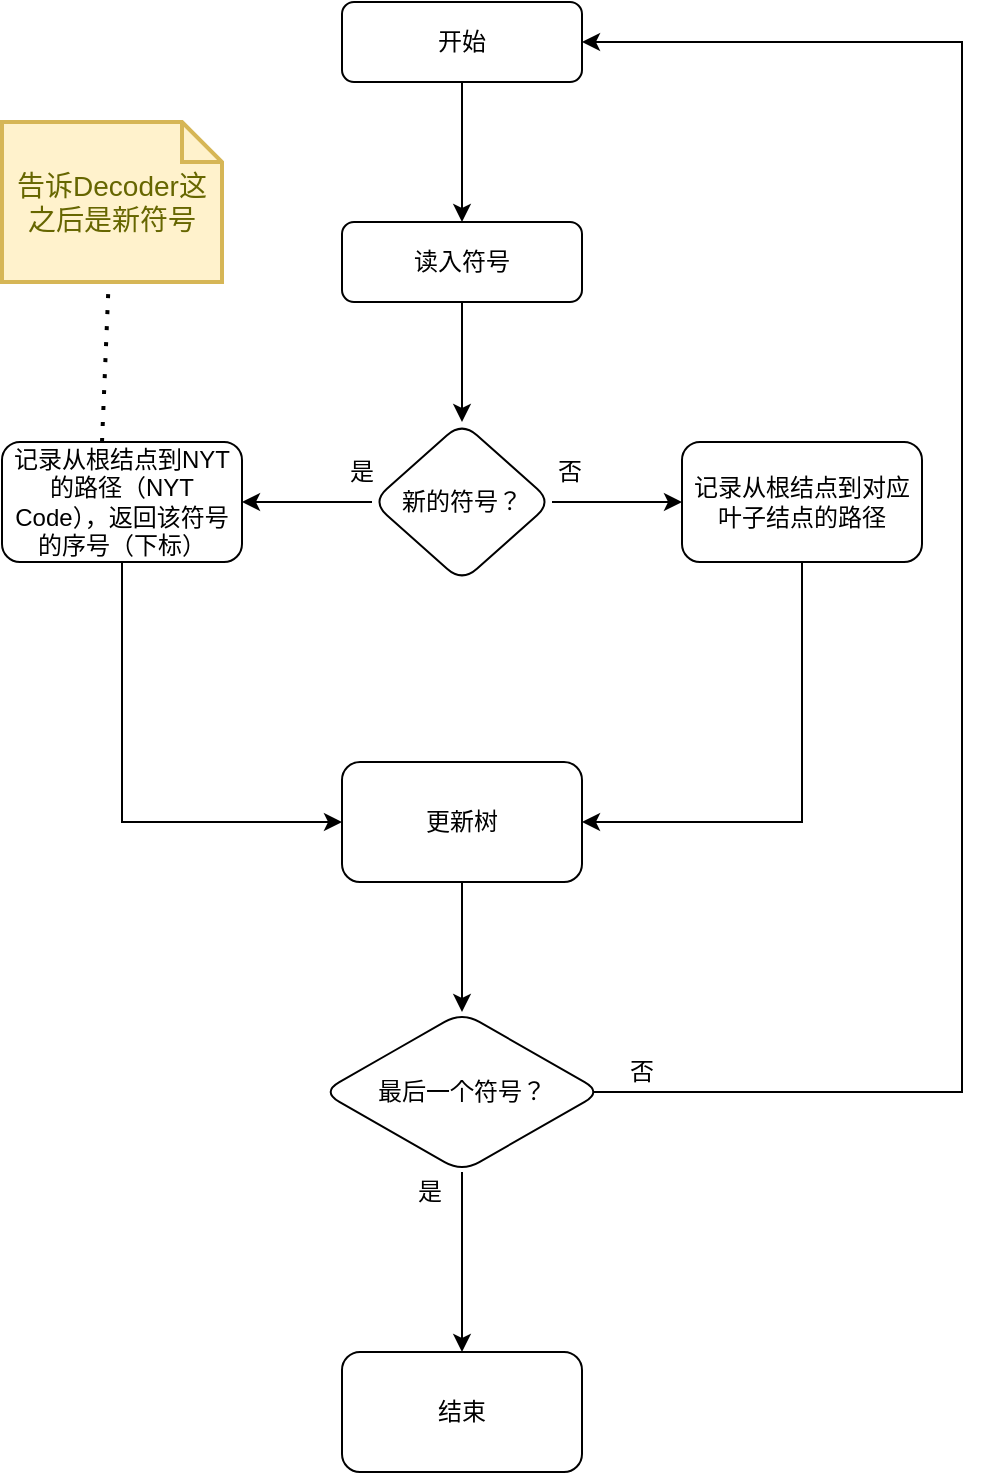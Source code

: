 <mxfile version="22.0.3" type="device">
  <diagram id="C5RBs43oDa-KdzZeNtuy" name="Page-1">
    <mxGraphModel dx="510" dy="687" grid="1" gridSize="10" guides="1" tooltips="1" connect="1" arrows="1" fold="1" page="1" pageScale="1" pageWidth="827" pageHeight="1169" math="0" shadow="0">
      <root>
        <mxCell id="WIyWlLk6GJQsqaUBKTNV-0" />
        <mxCell id="WIyWlLk6GJQsqaUBKTNV-1" parent="WIyWlLk6GJQsqaUBKTNV-0" />
        <mxCell id="IMW4tmONL_RiJi6bUr-S-1" value="" style="edgeStyle=orthogonalEdgeStyle;rounded=0;orthogonalLoop=1;jettySize=auto;html=1;" edge="1" parent="WIyWlLk6GJQsqaUBKTNV-1" source="WIyWlLk6GJQsqaUBKTNV-3" target="IMW4tmONL_RiJi6bUr-S-0">
          <mxGeometry relative="1" as="geometry" />
        </mxCell>
        <mxCell id="WIyWlLk6GJQsqaUBKTNV-3" value="开始" style="rounded=1;whiteSpace=wrap;html=1;fontSize=12;glass=0;strokeWidth=1;shadow=0;" parent="WIyWlLk6GJQsqaUBKTNV-1" vertex="1">
          <mxGeometry x="330" y="80" width="120" height="40" as="geometry" />
        </mxCell>
        <mxCell id="IMW4tmONL_RiJi6bUr-S-3" value="" style="edgeStyle=orthogonalEdgeStyle;rounded=0;orthogonalLoop=1;jettySize=auto;html=1;" edge="1" parent="WIyWlLk6GJQsqaUBKTNV-1" source="IMW4tmONL_RiJi6bUr-S-0" target="IMW4tmONL_RiJi6bUr-S-2">
          <mxGeometry relative="1" as="geometry" />
        </mxCell>
        <mxCell id="IMW4tmONL_RiJi6bUr-S-0" value="读入符号" style="whiteSpace=wrap;html=1;rounded=1;glass=0;strokeWidth=1;shadow=0;" vertex="1" parent="WIyWlLk6GJQsqaUBKTNV-1">
          <mxGeometry x="330" y="190" width="120" height="40" as="geometry" />
        </mxCell>
        <mxCell id="IMW4tmONL_RiJi6bUr-S-5" value="" style="edgeStyle=orthogonalEdgeStyle;rounded=0;orthogonalLoop=1;jettySize=auto;html=1;" edge="1" parent="WIyWlLk6GJQsqaUBKTNV-1" source="IMW4tmONL_RiJi6bUr-S-2" target="IMW4tmONL_RiJi6bUr-S-4">
          <mxGeometry relative="1" as="geometry" />
        </mxCell>
        <mxCell id="IMW4tmONL_RiJi6bUr-S-7" value="" style="edgeStyle=orthogonalEdgeStyle;rounded=0;orthogonalLoop=1;jettySize=auto;html=1;" edge="1" parent="WIyWlLk6GJQsqaUBKTNV-1" source="IMW4tmONL_RiJi6bUr-S-2" target="IMW4tmONL_RiJi6bUr-S-6">
          <mxGeometry relative="1" as="geometry" />
        </mxCell>
        <mxCell id="IMW4tmONL_RiJi6bUr-S-2" value="新的符号？" style="rhombus;whiteSpace=wrap;html=1;rounded=1;glass=0;strokeWidth=1;shadow=0;" vertex="1" parent="WIyWlLk6GJQsqaUBKTNV-1">
          <mxGeometry x="345" y="290" width="90" height="80" as="geometry" />
        </mxCell>
        <mxCell id="IMW4tmONL_RiJi6bUr-S-13" style="edgeStyle=orthogonalEdgeStyle;rounded=0;orthogonalLoop=1;jettySize=auto;html=1;exitX=0.5;exitY=1;exitDx=0;exitDy=0;entryX=1;entryY=0.5;entryDx=0;entryDy=0;" edge="1" parent="WIyWlLk6GJQsqaUBKTNV-1" source="IMW4tmONL_RiJi6bUr-S-4" target="IMW4tmONL_RiJi6bUr-S-10">
          <mxGeometry relative="1" as="geometry" />
        </mxCell>
        <mxCell id="IMW4tmONL_RiJi6bUr-S-4" value="记录从根结点到对应叶子结点的路径" style="rounded=1;whiteSpace=wrap;html=1;glass=0;strokeWidth=1;shadow=0;" vertex="1" parent="WIyWlLk6GJQsqaUBKTNV-1">
          <mxGeometry x="500" y="300" width="120" height="60" as="geometry" />
        </mxCell>
        <mxCell id="IMW4tmONL_RiJi6bUr-S-12" style="edgeStyle=orthogonalEdgeStyle;rounded=0;orthogonalLoop=1;jettySize=auto;html=1;exitX=0.5;exitY=1;exitDx=0;exitDy=0;entryX=0;entryY=0.5;entryDx=0;entryDy=0;" edge="1" parent="WIyWlLk6GJQsqaUBKTNV-1" source="IMW4tmONL_RiJi6bUr-S-6" target="IMW4tmONL_RiJi6bUr-S-10">
          <mxGeometry relative="1" as="geometry" />
        </mxCell>
        <mxCell id="IMW4tmONL_RiJi6bUr-S-6" value="记录从根结点到NYT的路径（NYT Code），返回该符号的序号（下标）" style="whiteSpace=wrap;html=1;rounded=1;glass=0;strokeWidth=1;shadow=0;" vertex="1" parent="WIyWlLk6GJQsqaUBKTNV-1">
          <mxGeometry x="160" y="300" width="120" height="60" as="geometry" />
        </mxCell>
        <mxCell id="IMW4tmONL_RiJi6bUr-S-8" value="" style="endArrow=none;dashed=1;html=1;dashPattern=1 3;strokeWidth=2;rounded=0;" edge="1" parent="WIyWlLk6GJQsqaUBKTNV-1" target="IMW4tmONL_RiJi6bUr-S-9">
          <mxGeometry width="50" height="50" relative="1" as="geometry">
            <mxPoint x="210" y="300" as="sourcePoint" />
            <mxPoint x="220" y="220" as="targetPoint" />
          </mxGeometry>
        </mxCell>
        <mxCell id="IMW4tmONL_RiJi6bUr-S-9" value="告诉Decoder这之后是新符号" style="shape=note;strokeWidth=2;fontSize=14;size=20;whiteSpace=wrap;html=1;fillColor=#fff2cc;strokeColor=#d6b656;fontColor=#666600;" vertex="1" parent="WIyWlLk6GJQsqaUBKTNV-1">
          <mxGeometry x="160" y="140" width="110.0" height="80" as="geometry" />
        </mxCell>
        <mxCell id="IMW4tmONL_RiJi6bUr-S-15" value="" style="edgeStyle=orthogonalEdgeStyle;rounded=0;orthogonalLoop=1;jettySize=auto;html=1;" edge="1" parent="WIyWlLk6GJQsqaUBKTNV-1" source="IMW4tmONL_RiJi6bUr-S-10" target="IMW4tmONL_RiJi6bUr-S-14">
          <mxGeometry relative="1" as="geometry" />
        </mxCell>
        <mxCell id="IMW4tmONL_RiJi6bUr-S-10" value="更新树" style="whiteSpace=wrap;html=1;rounded=1;glass=0;strokeWidth=1;shadow=0;" vertex="1" parent="WIyWlLk6GJQsqaUBKTNV-1">
          <mxGeometry x="330" y="460" width="120" height="60" as="geometry" />
        </mxCell>
        <mxCell id="IMW4tmONL_RiJi6bUr-S-17" value="" style="edgeStyle=orthogonalEdgeStyle;rounded=0;orthogonalLoop=1;jettySize=auto;html=1;" edge="1" parent="WIyWlLk6GJQsqaUBKTNV-1" source="IMW4tmONL_RiJi6bUr-S-14" target="IMW4tmONL_RiJi6bUr-S-16">
          <mxGeometry relative="1" as="geometry" />
        </mxCell>
        <mxCell id="IMW4tmONL_RiJi6bUr-S-20" style="edgeStyle=orthogonalEdgeStyle;rounded=0;orthogonalLoop=1;jettySize=auto;html=1;entryX=1;entryY=0.5;entryDx=0;entryDy=0;exitX=0.936;exitY=0.475;exitDx=0;exitDy=0;exitPerimeter=0;" edge="1" parent="WIyWlLk6GJQsqaUBKTNV-1" source="IMW4tmONL_RiJi6bUr-S-14" target="WIyWlLk6GJQsqaUBKTNV-3">
          <mxGeometry relative="1" as="geometry">
            <Array as="points">
              <mxPoint x="451" y="625" />
              <mxPoint x="640" y="625" />
              <mxPoint x="640" y="100" />
            </Array>
          </mxGeometry>
        </mxCell>
        <mxCell id="IMW4tmONL_RiJi6bUr-S-14" value="最后一个符号？" style="rhombus;whiteSpace=wrap;html=1;rounded=1;glass=0;strokeWidth=1;shadow=0;" vertex="1" parent="WIyWlLk6GJQsqaUBKTNV-1">
          <mxGeometry x="320" y="585" width="140" height="80" as="geometry" />
        </mxCell>
        <mxCell id="IMW4tmONL_RiJi6bUr-S-16" value="结束" style="whiteSpace=wrap;html=1;rounded=1;glass=0;strokeWidth=1;shadow=0;" vertex="1" parent="WIyWlLk6GJQsqaUBKTNV-1">
          <mxGeometry x="330" y="755" width="120" height="60" as="geometry" />
        </mxCell>
        <mxCell id="IMW4tmONL_RiJi6bUr-S-18" value="是" style="text;html=1;strokeColor=none;fillColor=none;align=center;verticalAlign=middle;whiteSpace=wrap;rounded=0;" vertex="1" parent="WIyWlLk6GJQsqaUBKTNV-1">
          <mxGeometry x="344" y="660" width="60" height="30" as="geometry" />
        </mxCell>
        <mxCell id="IMW4tmONL_RiJi6bUr-S-19" value="否" style="text;html=1;strokeColor=none;fillColor=none;align=center;verticalAlign=middle;whiteSpace=wrap;rounded=0;" vertex="1" parent="WIyWlLk6GJQsqaUBKTNV-1">
          <mxGeometry x="450" y="600" width="60" height="30" as="geometry" />
        </mxCell>
        <mxCell id="IMW4tmONL_RiJi6bUr-S-21" value="是" style="text;html=1;strokeColor=none;fillColor=none;align=center;verticalAlign=middle;whiteSpace=wrap;rounded=0;" vertex="1" parent="WIyWlLk6GJQsqaUBKTNV-1">
          <mxGeometry x="310" y="300" width="60" height="30" as="geometry" />
        </mxCell>
        <mxCell id="IMW4tmONL_RiJi6bUr-S-22" value="否" style="text;html=1;strokeColor=none;fillColor=none;align=center;verticalAlign=middle;whiteSpace=wrap;rounded=0;" vertex="1" parent="WIyWlLk6GJQsqaUBKTNV-1">
          <mxGeometry x="414" y="300" width="60" height="30" as="geometry" />
        </mxCell>
      </root>
    </mxGraphModel>
  </diagram>
</mxfile>
